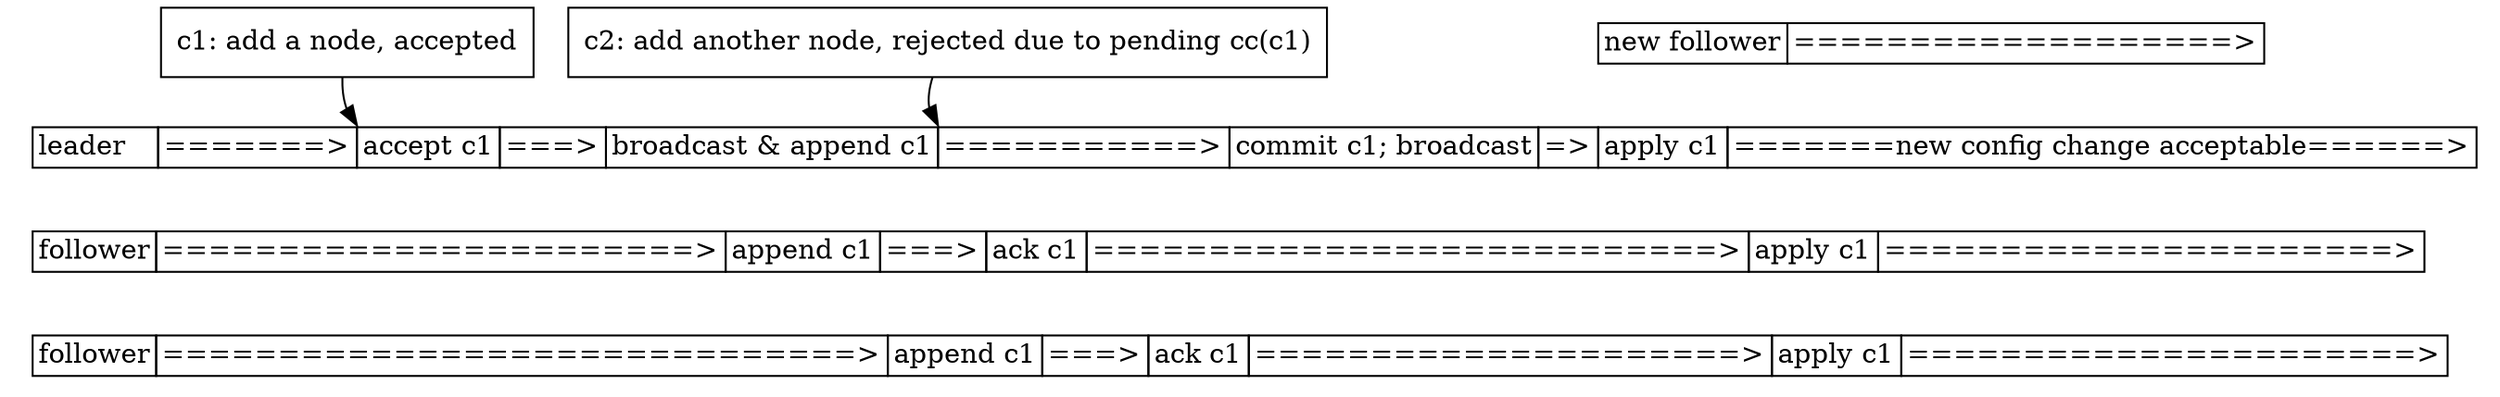 digraph routines {
  ranksep=0.25
  node [shape=plaintext]
  leader [label=<
  <TABLE BORDER="0" CELLSPACING="0">
    <TR>
      <TD BORDER="1" port="name">leader   </TD>
      <TD BORDER="1">=======&gt;</TD>
      <TD BORDER="1" port="leaderAccpet">accept c1</TD>
      <TD BORDER="1">===&gt;</TD>
      <TD BORDER="1">broadcast &amp; append c1</TD>
      <TD BORDER="1" port="leaderReject">===========&gt;</TD>
      <TD BORDER="1">commit c1; broadcast</TD>
      <TD BORDER="1">=&gt;</TD>
      <TD BORDER="1" port="leaderApply">apply c1</TD>
      <TD BORDER="1">=======new config change acceptable======&gt;</TD>
    </TR>
  </TABLE>>]

  follower1 [label=<
  <TABLE BORDER="0" CELLSPACING="0">
    <TR>
      <TD port="name" BORDER="1">follower</TD>
      <TD BORDER="1">=======================&gt;</TD>
      <TD BORDER="1">append c1</TD>
      <TD BORDER="1">===&gt;</TD>
      <TD BORDER="1">ack c1</TD>
      <TD BORDER="1">===========================&gt;</TD>
      <TD BORDER="1">apply c1</TD>
      <TD BORDER="1">======================&gt;</TD>
    </TR>
  </TABLE>>]

  follower2 [label=<
  <TABLE BORDER="0" CELLSPACING="0">
    <TR>
      <TD port="name" BORDER="1">follower</TD>
      <TD BORDER="1">==============================&gt;</TD>
      <TD BORDER="1">append c1</TD>
      <TD BORDER="1">===&gt;</TD>
      <TD BORDER="1">ack c1</TD>
      <TD BORDER="1">=====================&gt;</TD>
      <TD BORDER="1">apply c1</TD>
      <TD BORDER="1">======================&gt;</TD>
    </TR>
  </TABLE>>]

  follower3 [label=<
  <TABLE BORDER="0" CELLSPACING="0">
    <TR>
      <TD port="name" BORDER="1">new follower</TD>
      <TD BORDER="1">===================&gt;</TD>
    </TR>
  </TABLE>>]

  ccrequest1 [shape=box label="c1: add a node, accepted"]
  ccrequest2 [shape=box label="c2: add another node, rejected due to pending cc(c1)"]

  {rank = same; leader}
  {rank = same; follower1}
  {rank = same; follower2}

  leader:name:sw -> follower1:name:sw -> follower2:name:sw [style=invis]
  follower3:name:sw -> leader:leaderApply:nw [style=invis]
  ccrequest1 -> leader:leaderAccpet:nw
  ccrequest2 -> leader:leaderReject:nw
}